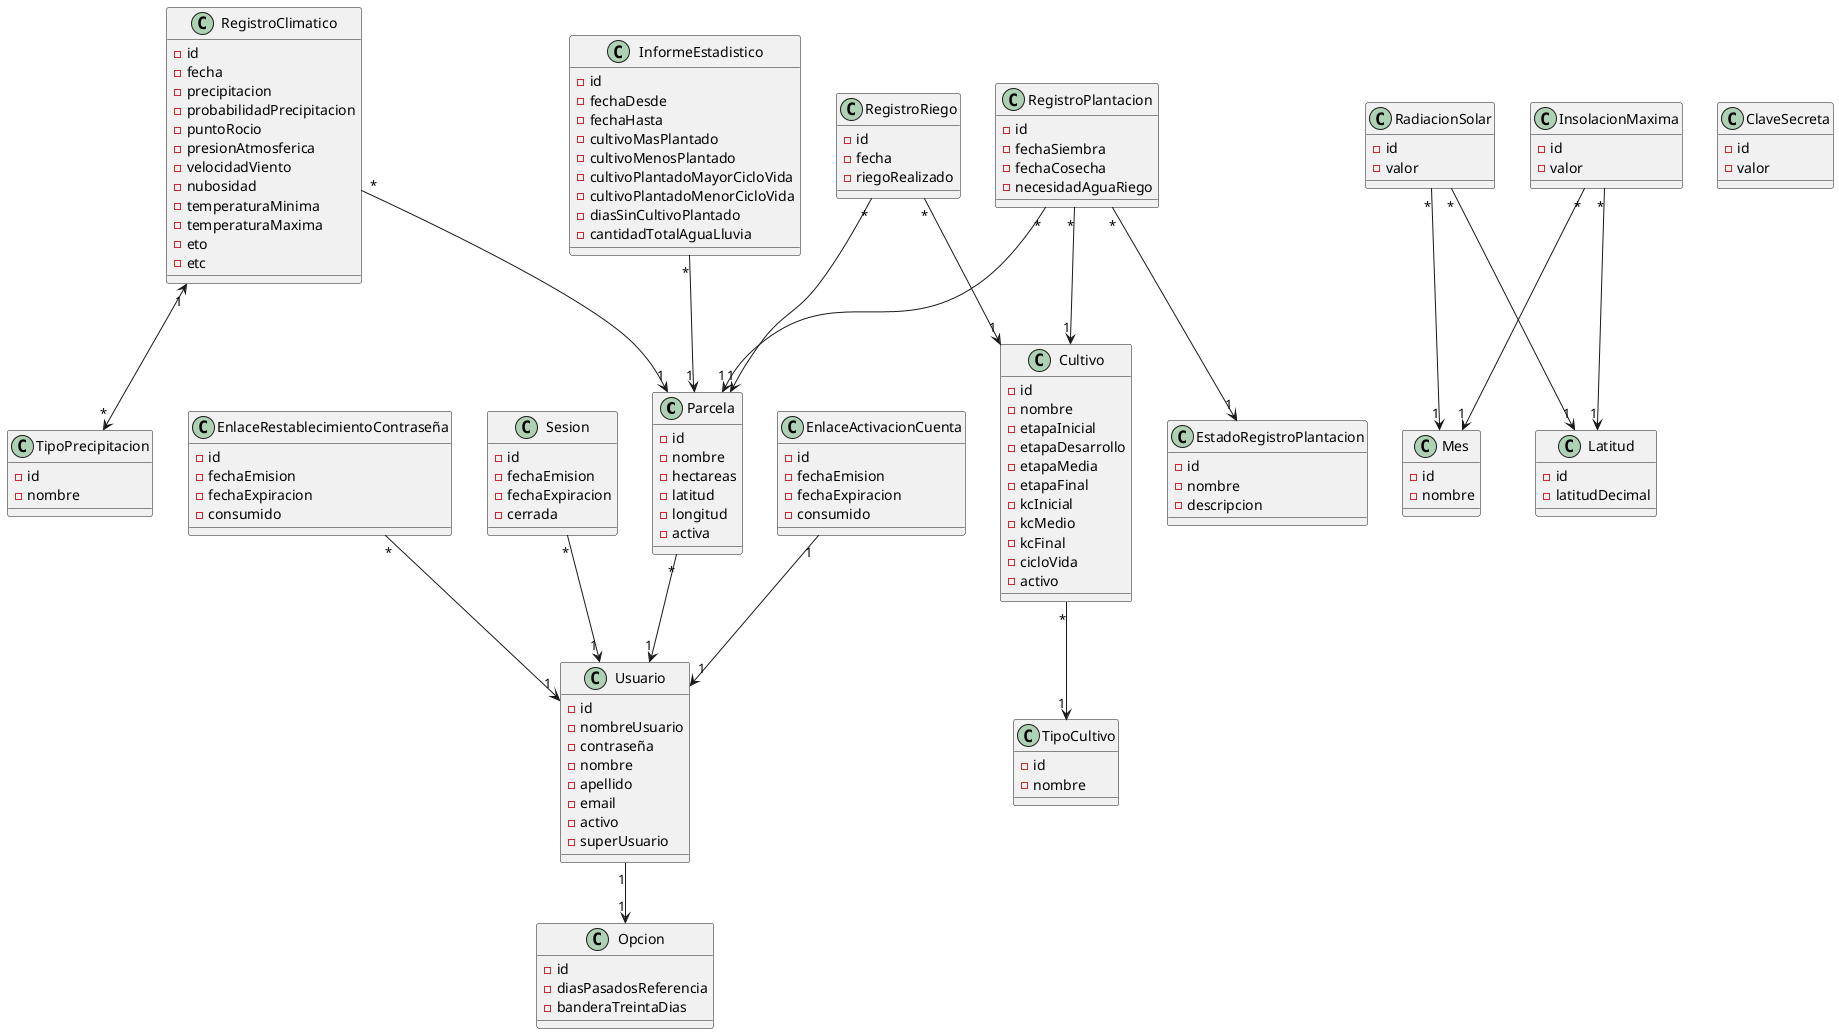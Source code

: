 @startuml

Parcela "*"-->"1" Usuario
InformeEstadistico "*"-->"1" Parcela
RegistroClimatico "*"-->"1" Parcela
RegistroClimatico "1"<-->"*" TipoPrecipitacion
RegistroRiego "*"-->"1" Parcela
RegistroPlantacion "*"-->"1" Parcela
RegistroPlantacion "*"-->"1" Cultivo
RegistroPlantacion "*"-->"1" EstadoRegistroPlantacion
RadiacionSolar "*"-->"1" Mes
RadiacionSolar "*"-->"1" Latitud
InsolacionMaxima "*"-->"1" Mes
InsolacionMaxima "*"-->"1" Latitud
Cultivo "*"-->"1" TipoCultivo
EnlaceActivacionCuenta "1" --> "1" Usuario
EnlaceRestablecimientoContraseña "*" --> "1" Usuario
Sesion "*" --> "1" Usuario
RegistroRiego "*" --> "1" Cultivo
Usuario "1" --> "1" Opcion

class Parcela {
-id
-nombre
-hectareas
-latitud
-longitud
-activa
}

class InformeEstadistico {
-id
-fechaDesde
-fechaHasta
-cultivoMasPlantado
-cultivoMenosPlantado
-cultivoPlantadoMayorCicloVida
-cultivoPlantadoMenorCicloVida
-diasSinCultivoPlantado
-cantidadTotalAguaLluvia
}

class Cultivo {
-id
-nombre
-etapaInicial
-etapaDesarrollo
-etapaMedia
-etapaFinal
-kcInicial
-kcMedio
-kcFinal
-cicloVida
-activo
}

class TipoCultivo {
-id
-nombre
}

class RegistroClimatico {
-id
-fecha
-precipitacion
-probabilidadPrecipitacion
-puntoRocio
-presionAtmosferica
-velocidadViento
-nubosidad
-temperaturaMinima
-temperaturaMaxima
-eto
-etc
}

class TipoPrecipitacion {
-id
-nombre
}

class RegistroPlantacion {
-id
-fechaSiembra
-fechaCosecha
-necesidadAguaRiego
}

class RegistroRiego {
-id
-fecha
-riegoRealizado
}

class Opcion {
-id
-diasPasadosReferencia
-banderaTreintaDias
}

class Usuario {
-id
-nombreUsuario
-contraseña
-nombre
-apellido
-email
-activo
-superUsuario
}

class EstadoRegistroPlantacion {
-id
-nombre
-descripcion
}

class Mes {
-id
-nombre
}

class Latitud {
-id
-latitudDecimal
}

class RadiacionSolar {
-id
-valor
}

class InsolacionMaxima {
-id
-valor
}

class EnlaceActivacionCuenta {
-id
-fechaEmision
-fechaExpiracion
-consumido
}

class EnlaceRestablecimientoContraseña {
-id
-fechaEmision
-fechaExpiracion
-consumido
}

class Sesion {
-id
-fechaEmision
-fechaExpiracion
-cerrada
}

class ClaveSecreta {
-id
-valor
}

@enduml